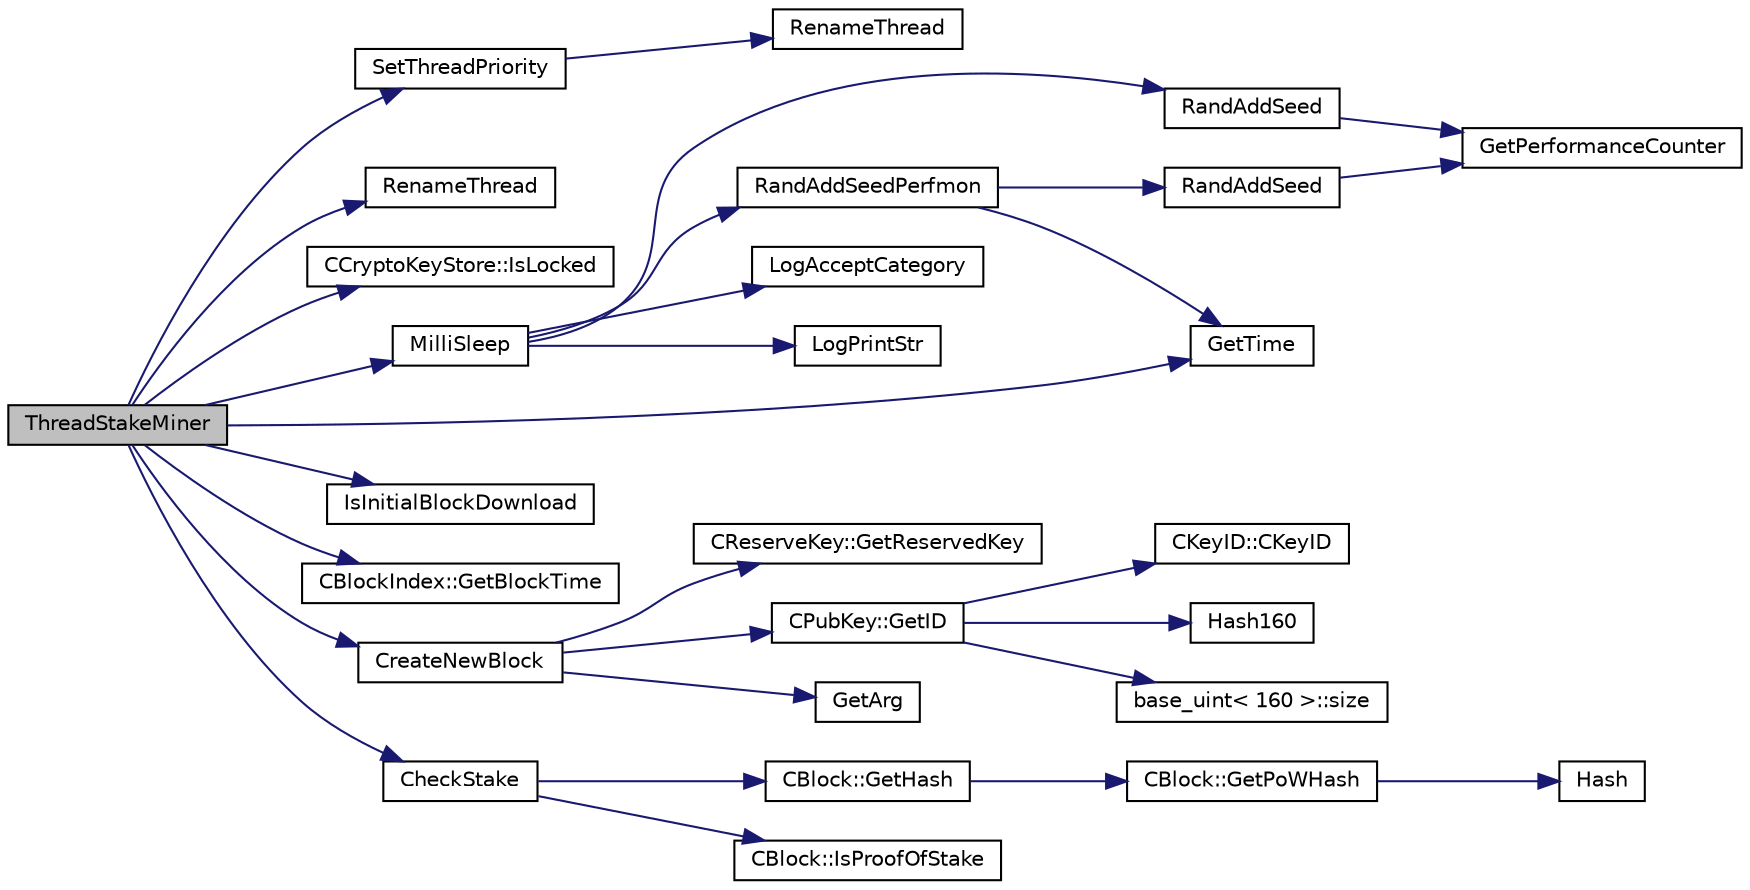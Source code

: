 digraph "ThreadStakeMiner"
{
  edge [fontname="Helvetica",fontsize="10",labelfontname="Helvetica",labelfontsize="10"];
  node [fontname="Helvetica",fontsize="10",shape=record];
  rankdir="LR";
  Node419 [label="ThreadStakeMiner",height=0.2,width=0.4,color="black", fillcolor="grey75", style="filled", fontcolor="black"];
  Node419 -> Node420 [color="midnightblue",fontsize="10",style="solid",fontname="Helvetica"];
  Node420 [label="SetThreadPriority",height=0.2,width=0.4,color="black", fillcolor="white", style="filled",URL="$d8/d3c/util_8h.html#a8d620b8c9865456b925cd0eea4b2ffc1"];
  Node420 -> Node421 [color="midnightblue",fontsize="10",style="solid",fontname="Helvetica"];
  Node421 [label="RenameThread",height=0.2,width=0.4,color="black", fillcolor="white", style="filled",URL="$d8/d3c/util_8h.html#a85fc1244e0bd3c91ee7a1c05ed10ebbb"];
  Node419 -> Node422 [color="midnightblue",fontsize="10",style="solid",fontname="Helvetica"];
  Node422 [label="RenameThread",height=0.2,width=0.4,color="black", fillcolor="white", style="filled",URL="$df/d2d/util_8cpp.html#a85fc1244e0bd3c91ee7a1c05ed10ebbb"];
  Node419 -> Node423 [color="midnightblue",fontsize="10",style="solid",fontname="Helvetica"];
  Node423 [label="CCryptoKeyStore::IsLocked",height=0.2,width=0.4,color="black", fillcolor="white", style="filled",URL="$db/dad/class_c_crypto_key_store.html#a52919fa284a3aa10f1b4bd6018b6dbee"];
  Node419 -> Node424 [color="midnightblue",fontsize="10",style="solid",fontname="Helvetica"];
  Node424 [label="MilliSleep",height=0.2,width=0.4,color="black", fillcolor="white", style="filled",URL="$d8/d3c/util_8h.html#ac635182d3e845eda4af4fa5ab31609da"];
  Node424 -> Node425 [color="midnightblue",fontsize="10",style="solid",fontname="Helvetica"];
  Node425 [label="RandAddSeed",height=0.2,width=0.4,color="black", fillcolor="white", style="filled",URL="$d8/d3c/util_8h.html#ab699fbdf803610a4e2060fd87787f7e0"];
  Node425 -> Node426 [color="midnightblue",fontsize="10",style="solid",fontname="Helvetica"];
  Node426 [label="GetPerformanceCounter",height=0.2,width=0.4,color="black", fillcolor="white", style="filled",URL="$d8/d3c/util_8h.html#acd4d9988b9bb3f31fddf72a34b2bc37f"];
  Node424 -> Node427 [color="midnightblue",fontsize="10",style="solid",fontname="Helvetica"];
  Node427 [label="RandAddSeedPerfmon",height=0.2,width=0.4,color="black", fillcolor="white", style="filled",URL="$d8/d3c/util_8h.html#a786af12a87491f8dc24351d93b9833b6"];
  Node427 -> Node428 [color="midnightblue",fontsize="10",style="solid",fontname="Helvetica"];
  Node428 [label="RandAddSeed",height=0.2,width=0.4,color="black", fillcolor="white", style="filled",URL="$df/d2d/util_8cpp.html#ab699fbdf803610a4e2060fd87787f7e0"];
  Node428 -> Node426 [color="midnightblue",fontsize="10",style="solid",fontname="Helvetica"];
  Node427 -> Node429 [color="midnightblue",fontsize="10",style="solid",fontname="Helvetica"];
  Node429 [label="GetTime",height=0.2,width=0.4,color="black", fillcolor="white", style="filled",URL="$df/d2d/util_8cpp.html#a46fac5fba8ba905b5f9acb364f5d8c6f"];
  Node424 -> Node430 [color="midnightblue",fontsize="10",style="solid",fontname="Helvetica"];
  Node430 [label="LogAcceptCategory",height=0.2,width=0.4,color="black", fillcolor="white", style="filled",URL="$d8/d3c/util_8h.html#a343d2a13efe00125f78d25dafb0a8d98"];
  Node424 -> Node431 [color="midnightblue",fontsize="10",style="solid",fontname="Helvetica"];
  Node431 [label="LogPrintStr",height=0.2,width=0.4,color="black", fillcolor="white", style="filled",URL="$d8/d3c/util_8h.html#afd4c3002b2797c0560adddb6af3ca1da"];
  Node419 -> Node432 [color="midnightblue",fontsize="10",style="solid",fontname="Helvetica"];
  Node432 [label="IsInitialBlockDownload",height=0.2,width=0.4,color="black", fillcolor="white", style="filled",URL="$df/d0a/main_8cpp.html#a5edcd96316574fd4a7f3ae0922a5cfd6",tooltip="Check whether we are doing an initial block download (synchronizing from disk or network) ..."];
  Node419 -> Node433 [color="midnightblue",fontsize="10",style="solid",fontname="Helvetica"];
  Node433 [label="CBlockIndex::GetBlockTime",height=0.2,width=0.4,color="black", fillcolor="white", style="filled",URL="$d3/dbd/class_c_block_index.html#a9fe0d4463c07c466f66252e8eec25f5c"];
  Node419 -> Node429 [color="midnightblue",fontsize="10",style="solid",fontname="Helvetica"];
  Node419 -> Node434 [color="midnightblue",fontsize="10",style="solid",fontname="Helvetica"];
  Node434 [label="CreateNewBlock",height=0.2,width=0.4,color="black", fillcolor="white", style="filled",URL="$d6/de3/miner_8cpp.html#af5c45bac27dac0727dd7cd4b437b4d99"];
  Node434 -> Node435 [color="midnightblue",fontsize="10",style="solid",fontname="Helvetica"];
  Node435 [label="CReserveKey::GetReservedKey",height=0.2,width=0.4,color="black", fillcolor="white", style="filled",URL="$d3/d65/class_c_reserve_key.html#ad198d2d7a54d315c60805ba1cb0caf7c"];
  Node434 -> Node436 [color="midnightblue",fontsize="10",style="solid",fontname="Helvetica"];
  Node436 [label="CPubKey::GetID",height=0.2,width=0.4,color="black", fillcolor="white", style="filled",URL="$da/d4e/class_c_pub_key.html#a2675f7e6f72eff68e7a5227289feb021"];
  Node436 -> Node437 [color="midnightblue",fontsize="10",style="solid",fontname="Helvetica"];
  Node437 [label="CKeyID::CKeyID",height=0.2,width=0.4,color="black", fillcolor="white", style="filled",URL="$dd/d88/class_c_key_i_d.html#a01dbd3c37820a2ffe89d106c6a7cf53d"];
  Node436 -> Node438 [color="midnightblue",fontsize="10",style="solid",fontname="Helvetica"];
  Node438 [label="Hash160",height=0.2,width=0.4,color="black", fillcolor="white", style="filled",URL="$db/dfb/hash_8h.html#a4490f70ddae16e9e48460a0416a48a6b"];
  Node436 -> Node439 [color="midnightblue",fontsize="10",style="solid",fontname="Helvetica"];
  Node439 [label="base_uint\< 160 \>::size",height=0.2,width=0.4,color="black", fillcolor="white", style="filled",URL="$da/df7/classbase__uint.html#a1f49b034e686269601ea89b0319b8004"];
  Node434 -> Node440 [color="midnightblue",fontsize="10",style="solid",fontname="Helvetica"];
  Node440 [label="GetArg",height=0.2,width=0.4,color="black", fillcolor="white", style="filled",URL="$df/d2d/util_8cpp.html#a24f685720bf40370e5bd2a192ad50cd8",tooltip="Return string argument or default value. "];
  Node419 -> Node441 [color="midnightblue",fontsize="10",style="solid",fontname="Helvetica"];
  Node441 [label="CheckStake",height=0.2,width=0.4,color="black", fillcolor="white", style="filled",URL="$d6/de3/miner_8cpp.html#a68be4bcfa03b86095641eac5ca996fed",tooltip="Check mined proof-of-stake block. "];
  Node441 -> Node442 [color="midnightblue",fontsize="10",style="solid",fontname="Helvetica"];
  Node442 [label="CBlock::GetHash",height=0.2,width=0.4,color="black", fillcolor="white", style="filled",URL="$d3/d51/class_c_block.html#a681acf1fa72ec2ed6c83ea5afc14e0f3"];
  Node442 -> Node443 [color="midnightblue",fontsize="10",style="solid",fontname="Helvetica"];
  Node443 [label="CBlock::GetPoWHash",height=0.2,width=0.4,color="black", fillcolor="white", style="filled",URL="$d3/d51/class_c_block.html#af203beb528a62ec30b0453cf5d860044"];
  Node443 -> Node444 [color="midnightblue",fontsize="10",style="solid",fontname="Helvetica"];
  Node444 [label="Hash",height=0.2,width=0.4,color="black", fillcolor="white", style="filled",URL="$db/dfb/hash_8h.html#ab3f6c437460137530d86e09c2c102e99"];
  Node441 -> Node445 [color="midnightblue",fontsize="10",style="solid",fontname="Helvetica"];
  Node445 [label="CBlock::IsProofOfStake",height=0.2,width=0.4,color="black", fillcolor="white", style="filled",URL="$d3/d51/class_c_block.html#ab70bdac61ff8eca54fd29c835cb4f025"];
}
